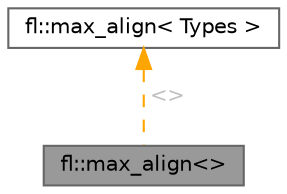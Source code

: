 digraph "fl::max_align&lt;&gt;"
{
 // INTERACTIVE_SVG=YES
 // LATEX_PDF_SIZE
  bgcolor="transparent";
  edge [fontname=Helvetica,fontsize=10,labelfontname=Helvetica,labelfontsize=10];
  node [fontname=Helvetica,fontsize=10,shape=box,height=0.2,width=0.4];
  Node1 [id="Node000001",label="fl::max_align\<\>",height=0.2,width=0.4,color="gray40", fillcolor="grey60", style="filled", fontcolor="black",tooltip=" "];
  Node2 -> Node1 [id="edge1_Node000001_Node000002",dir="back",color="orange",style="dashed",tooltip=" ",label=" \<\>",fontcolor="grey" ];
  Node2 [id="Node000002",label="fl::max_align\< Types \>",height=0.2,width=0.4,color="gray40", fillcolor="white", style="filled",URL="$d4/d36/namespacefl.html#d6/d4e/structfl_1_1max__align",tooltip=" "];
}
